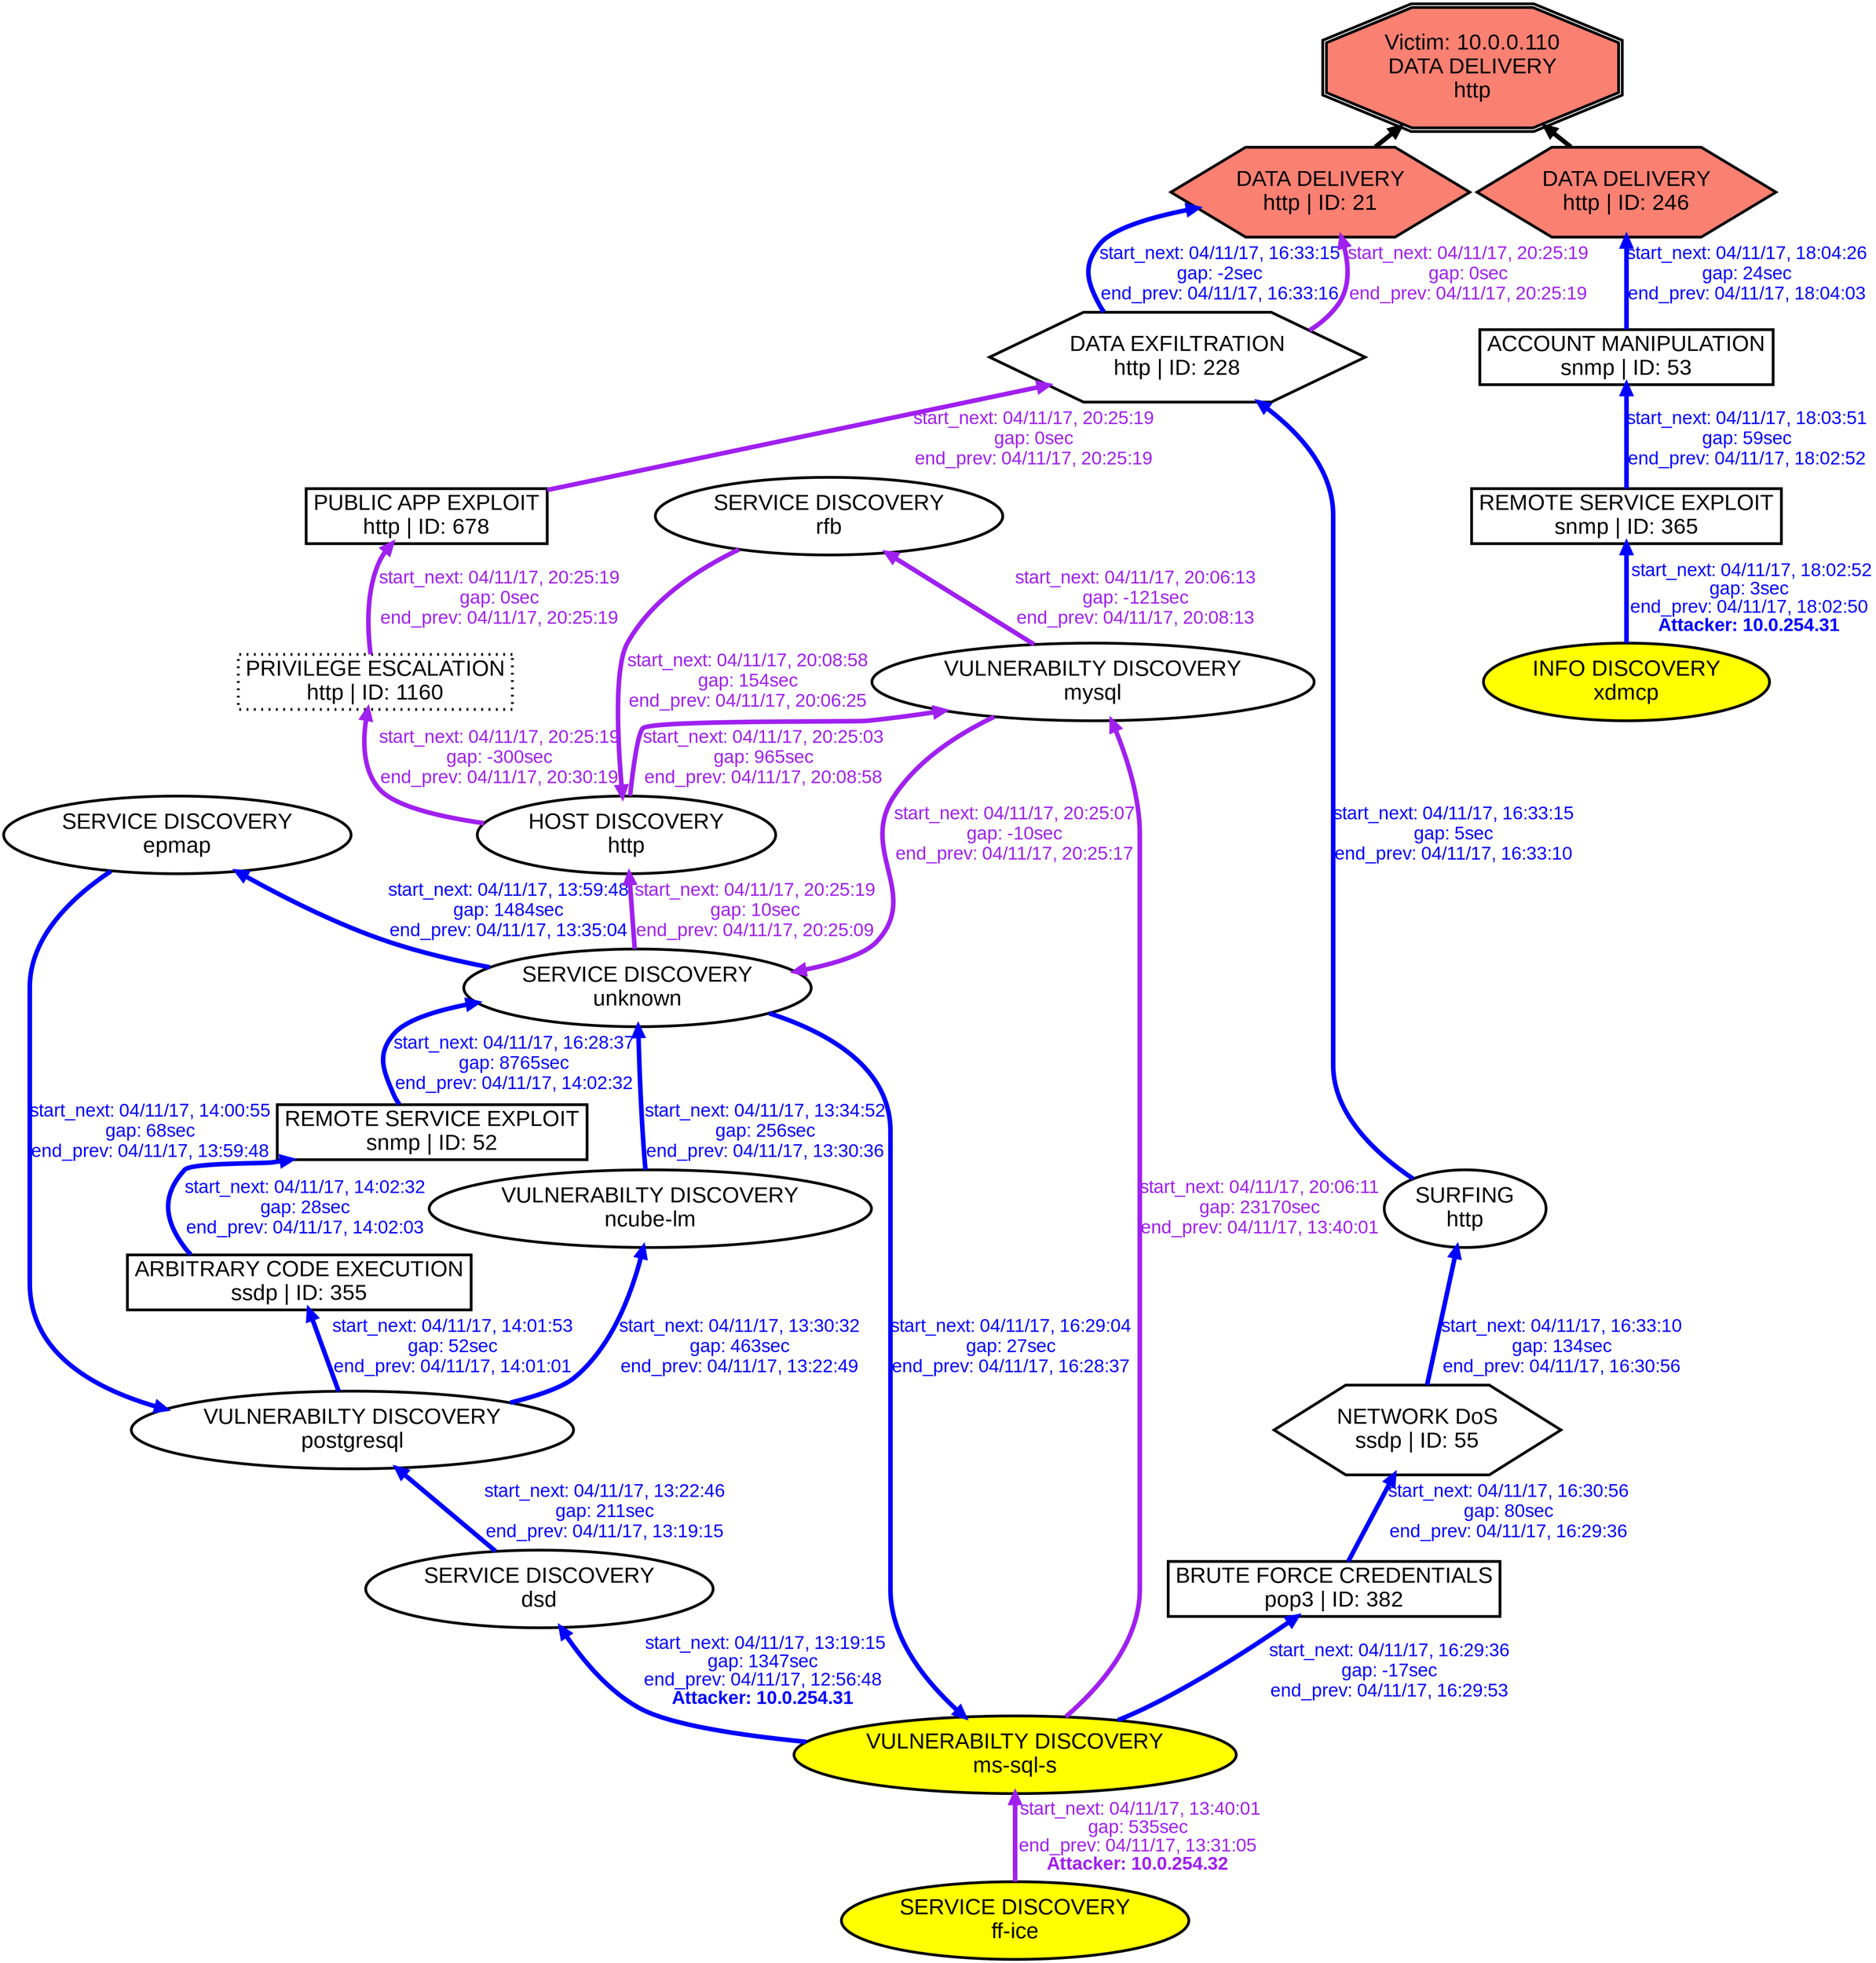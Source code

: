 digraph DATADELIVERYhttp {
rankdir="BT"; 
 graph [ nodesep="0.1", ranksep="0.02"] 
 node [ fontname=Arial, fontsize=24,penwidth=3]; 
 edge [ fontname=Arial, fontsize=20,penwidth=5 ];
"Victim: 10.0.0.110
DATA DELIVERY
http" [shape=doubleoctagon, style=filled, fillcolor=salmon];
{ rank = max; "Victim: 10.0.0.110
DATA DELIVERY
http"}
"DATA DELIVERY
http | ID: 21" -> "Victim: 10.0.0.110
DATA DELIVERY
http"
"DATA DELIVERY
http | ID: 21" [style=filled, fillcolor= salmon]
"DATA DELIVERY
http | ID: 246" -> "Victim: 10.0.0.110
DATA DELIVERY
http"
"DATA DELIVERY
http | ID: 246" [style=filled, fillcolor= salmon]
{ rank=same; "DATA DELIVERY
http | ID: 21" "DATA DELIVERY
http | ID: 246"}
"VULNERABILTY DISCOVERY
ms-sql-s" [style=filled, fillcolor= yellow]
"VULNERABILTY DISCOVERY
ms-sql-s" -> "SERVICE DISCOVERY
dsd" [ color=blue] [label=<<font color="blue"> start_next: 04/11/17, 13:19:15<br/>gap: 1347sec<br/>end_prev: 04/11/17, 12:56:48</font><br/><font color="blue"><b>Attacker: 10.0.254.31</b></font>>]
"SERVICE DISCOVERY
dsd" -> "VULNERABILTY DISCOVERY
postgresql" [ label="start_next: 04/11/17, 13:22:46
gap: 211sec
end_prev: 04/11/17, 13:19:15"][ fontcolor="blue" color=blue]
"VULNERABILTY DISCOVERY
postgresql" -> "VULNERABILTY DISCOVERY
ncube-lm" [ label="start_next: 04/11/17, 13:30:32
gap: 463sec
end_prev: 04/11/17, 13:22:49"][ fontcolor="blue" color=blue]
"VULNERABILTY DISCOVERY
ncube-lm" -> "SERVICE DISCOVERY
unknown" [ label="start_next: 04/11/17, 13:34:52
gap: 256sec
end_prev: 04/11/17, 13:30:36"][ fontcolor="blue" color=blue]
"SERVICE DISCOVERY
unknown" -> "SERVICE DISCOVERY
epmap" [ label="start_next: 04/11/17, 13:59:48
gap: 1484sec
end_prev: 04/11/17, 13:35:04"][ fontcolor="blue" color=blue]
"SERVICE DISCOVERY
epmap" -> "VULNERABILTY DISCOVERY
postgresql" [ label="start_next: 04/11/17, 14:00:55
gap: 68sec
end_prev: 04/11/17, 13:59:48"][ fontcolor="blue" color=blue]
"VULNERABILTY DISCOVERY
postgresql" -> "ARBITRARY CODE EXECUTION
ssdp | ID: 355" [ label="start_next: 04/11/17, 14:01:53
gap: 52sec
end_prev: 04/11/17, 14:01:01"][ fontcolor="blue" color=blue]
"ARBITRARY CODE EXECUTION
ssdp | ID: 355" -> "REMOTE SERVICE EXPLOIT
snmp | ID: 52" [ label="start_next: 04/11/17, 14:02:32
gap: 28sec
end_prev: 04/11/17, 14:02:03"][ fontcolor="blue" color=blue]
"REMOTE SERVICE EXPLOIT
snmp | ID: 52" -> "SERVICE DISCOVERY
unknown" [ label="start_next: 04/11/17, 16:28:37
gap: 8765sec
end_prev: 04/11/17, 14:02:32"][ fontcolor="blue" color=blue]
"SERVICE DISCOVERY
unknown" -> "VULNERABILTY DISCOVERY
ms-sql-s" [ label="start_next: 04/11/17, 16:29:04
gap: 27sec
end_prev: 04/11/17, 16:28:37"][ fontcolor="blue" color=blue]
"VULNERABILTY DISCOVERY
ms-sql-s" -> "BRUTE FORCE CREDENTIALS
pop3 | ID: 382" [ label="start_next: 04/11/17, 16:29:36
gap: -17sec
end_prev: 04/11/17, 16:29:53"][ fontcolor="blue" color=blue]
"BRUTE FORCE CREDENTIALS
pop3 | ID: 382" -> "NETWORK DoS
ssdp | ID: 55" [ label="start_next: 04/11/17, 16:30:56
gap: 80sec
end_prev: 04/11/17, 16:29:36"][ fontcolor="blue" color=blue]
"NETWORK DoS
ssdp | ID: 55" -> "SURFING
http" [ label="start_next: 04/11/17, 16:33:10
gap: 134sec
end_prev: 04/11/17, 16:30:56"][ fontcolor="blue" color=blue]
"SURFING
http" -> "DATA EXFILTRATION
http | ID: 228" [ label="start_next: 04/11/17, 16:33:15
gap: 5sec
end_prev: 04/11/17, 16:33:10"][ fontcolor="blue" color=blue]
"DATA EXFILTRATION
http | ID: 228" -> "DATA DELIVERY
http | ID: 21" [ label="start_next: 04/11/17, 16:33:15
gap: -2sec
end_prev: 04/11/17, 16:33:16"][ fontcolor="blue" color=blue]
"INFO DISCOVERY
xdmcp" [style=filled, fillcolor= yellow]
"INFO DISCOVERY
xdmcp" -> "REMOTE SERVICE EXPLOIT
snmp | ID: 365" [ color=blue] [label=<<font color="blue"> start_next: 04/11/17, 18:02:52<br/>gap: 3sec<br/>end_prev: 04/11/17, 18:02:50</font><br/><font color="blue"><b>Attacker: 10.0.254.31</b></font>>]
"REMOTE SERVICE EXPLOIT
snmp | ID: 365" -> "ACCOUNT MANIPULATION
snmp | ID: 53" [ label="start_next: 04/11/17, 18:03:51
gap: 59sec
end_prev: 04/11/17, 18:02:52"][ fontcolor="blue" color=blue]
"ACCOUNT MANIPULATION
snmp | ID: 53" -> "DATA DELIVERY
http | ID: 246" [ label="start_next: 04/11/17, 18:04:26
gap: 24sec
end_prev: 04/11/17, 18:04:03"][ fontcolor="blue" color=blue]
"SERVICE DISCOVERY
ff-ice" [style=filled, fillcolor= yellow]
"SERVICE DISCOVERY
ff-ice" -> "VULNERABILTY DISCOVERY
ms-sql-s" [ color=purple] [label=<<font color="purple"> start_next: 04/11/17, 13:40:01<br/>gap: 535sec<br/>end_prev: 04/11/17, 13:31:05</font><br/><font color="purple"><b>Attacker: 10.0.254.32</b></font>>]
"VULNERABILTY DISCOVERY
ms-sql-s" -> "VULNERABILTY DISCOVERY
mysql" [ label="start_next: 04/11/17, 20:06:11
gap: 23170sec
end_prev: 04/11/17, 13:40:01"][ fontcolor="purple" color=purple]
"VULNERABILTY DISCOVERY
mysql" -> "SERVICE DISCOVERY
rfb" [ label="start_next: 04/11/17, 20:06:13
gap: -121sec
end_prev: 04/11/17, 20:08:13"][ fontcolor="purple" color=purple]
"SERVICE DISCOVERY
rfb" -> "HOST DISCOVERY
http" [ label="start_next: 04/11/17, 20:08:58
gap: 154sec
end_prev: 04/11/17, 20:06:25"][ fontcolor="purple" color=purple]
"HOST DISCOVERY
http" -> "VULNERABILTY DISCOVERY
mysql" [ label="start_next: 04/11/17, 20:25:03
gap: 965sec
end_prev: 04/11/17, 20:08:58"][ fontcolor="purple" color=purple]
"VULNERABILTY DISCOVERY
mysql" -> "SERVICE DISCOVERY
unknown" [ label="start_next: 04/11/17, 20:25:07
gap: -10sec
end_prev: 04/11/17, 20:25:17"][ fontcolor="purple" color=purple]
"SERVICE DISCOVERY
unknown" -> "HOST DISCOVERY
http" [ label="start_next: 04/11/17, 20:25:19
gap: 10sec
end_prev: 04/11/17, 20:25:09"][ fontcolor="purple" color=purple]
"HOST DISCOVERY
http" -> "PRIVILEGE ESCALATION
http | ID: 1160" [ label="start_next: 04/11/17, 20:25:19
gap: -300sec
end_prev: 04/11/17, 20:30:19"][ fontcolor="purple" color=purple]
"PRIVILEGE ESCALATION
http | ID: 1160" -> "PUBLIC APP EXPLOIT
http | ID: 678" [ label="start_next: 04/11/17, 20:25:19
gap: 0sec
end_prev: 04/11/17, 20:25:19"][ fontcolor="purple" color=purple]
"PUBLIC APP EXPLOIT
http | ID: 678" -> "DATA EXFILTRATION
http | ID: 228" [ label="start_next: 04/11/17, 20:25:19
gap: 0sec
end_prev: 04/11/17, 20:25:19"][ fontcolor="purple" color=purple]
"DATA EXFILTRATION
http | ID: 228" -> "DATA DELIVERY
http | ID: 21" [ label="start_next: 04/11/17, 20:25:19
gap: 0sec
end_prev: 04/11/17, 20:25:19"][ fontcolor="purple" color=purple]
"VULNERABILTY DISCOVERY
ms-sql-s" [shape=oval]
"VULNERABILTY DISCOVERY
ms-sql-s" [tooltip="ET POLICY Suspicious inbound to MSSQL port 1433
ET POLICY Suspicious inbound to Oracle SQL port 1521
ET POLICY Suspicious inbound to mSQL port 4333"]
"SERVICE DISCOVERY
dsd" [shape=oval]
"SERVICE DISCOVERY
dsd" [tooltip="ET SCAN Potential VNC Scan 5900-5920"]
"VULNERABILTY DISCOVERY
postgresql" [shape=oval]
"VULNERABILTY DISCOVERY
postgresql" [tooltip="ET POLICY Suspicious inbound to Oracle SQL port 1521
ET POLICY Suspicious inbound to mSQL port 4333
ET POLICY Suspicious inbound to PostgreSQL port 5432"]
"VULNERABILTY DISCOVERY
ncube-lm" [shape=oval]
"VULNERABILTY DISCOVERY
ncube-lm" [tooltip="ET POLICY Suspicious inbound to Oracle SQL port 1521"]
"SERVICE DISCOVERY
unknown" [shape=oval]
"SERVICE DISCOVERY
unknown" [tooltip="ET SCAN Potential VNC Scan 5800-5820
ET SCAN NMAP OS Detection Probe
ET SCAN Potential VNC Scan 5900-5920"]
"SERVICE DISCOVERY
epmap" [shape=oval]
"SERVICE DISCOVERY
epmap" [tooltip="ET SCAN Behavioral Unusual Port 135 traffic Potential Scan or Infection"]
"ARBITRARY CODE EXECUTION
ssdp | ID: 355" [shape=box]
"ARBITRARY CODE EXECUTION
ssdp | ID: 355" [tooltip="GPL MISC UPnP malformed advertisement"]
"REMOTE SERVICE EXPLOIT
snmp | ID: 52" [shape=box]
"REMOTE SERVICE EXPLOIT
snmp | ID: 52" [tooltip="ET SNMP Samsung Printer SNMP Hardcode RW Community String"]
"BRUTE FORCE CREDENTIALS
pop3 | ID: 382" [shape=box]
"BRUTE FORCE CREDENTIALS
pop3 | ID: 382" [tooltip="ET SCAN Rapid POP3 Connections - Possible Brute Force Attack"]
"NETWORK DoS
ssdp | ID: 55" [shape=hexagon]
"NETWORK DoS
ssdp | ID: 55" [tooltip="ET DOS Possible SSDP Amplification Scan in Progress"]
"SURFING
http" [shape=oval]
"SURFING
http" [tooltip="ET WEB_SERVER WEB-PHP phpinfo access"]
"DATA EXFILTRATION
http | ID: 228" [shape=hexagon]
"DATA EXFILTRATION
http | ID: 228" [tooltip="ET WEB_SPECIFIC_APPS PHP-CGI query string parameter vulnerability"]
"DATA DELIVERY
http | ID: 21" [shape=hexagon]
"DATA DELIVERY
http | ID: 21" [tooltip="ET WEB_SERVER PHP Possible php Remote File Inclusion Attempt
ET WEB_SERVER PHP tags in HTTP POST"]
"INFO DISCOVERY
xdmcp" [shape=oval]
"INFO DISCOVERY
xdmcp" [tooltip="GPL RPC xdmcp info query"]
"REMOTE SERVICE EXPLOIT
snmp | ID: 365" [shape=box]
"REMOTE SERVICE EXPLOIT
snmp | ID: 365" [tooltip="ET SNMP Samsung Printer SNMP Hardcode RW Community String"]
"ACCOUNT MANIPULATION
snmp | ID: 53" [shape=box]
"ACCOUNT MANIPULATION
snmp | ID: 53" [tooltip="GPL SNMP private access udp
GPL SNMP public access udp"]
"DATA DELIVERY
http | ID: 246" [shape=hexagon]
"DATA DELIVERY
http | ID: 246" [tooltip="ET WEB_SERVER PHP Possible php Remote File Inclusion Attempt
ET WEB_SERVER PHP tags in HTTP POST
GPL WEB_SERVER perl post attempt"]
"SERVICE DISCOVERY
ff-ice" [shape=oval]
"SERVICE DISCOVERY
ff-ice" [tooltip="ET SCAN Potential VNC Scan 5900-5920"]
"VULNERABILTY DISCOVERY
mysql" [shape=oval]
"VULNERABILTY DISCOVERY
mysql" [tooltip="ET POLICY Suspicious inbound to mySQL port 3306
ET POLICY Suspicious inbound to MSSQL port 1433
ET POLICY Suspicious inbound to Oracle SQL port 1521
ET SCAN NMAP SIP Version Detect OPTIONS Scan
ET POLICY Suspicious inbound to PostgreSQL port 5432"]
"SERVICE DISCOVERY
rfb" [shape=oval]
"SERVICE DISCOVERY
rfb" [tooltip="ET SCAN Potential VNC Scan 5800-5820
ET SCAN Potential SSH Scan
ET SCAN Potential VNC Scan 5900-5920"]
"HOST DISCOVERY
http" [shape=oval]
"HOST DISCOVERY
http" [tooltip="ET SCAN Possible Nmap User-Agent Observed
ET SCAN Nmap Scripting Engine User-Agent Detected (Nmap Scripting Engine)"]
"PRIVILEGE ESCALATION
http | ID: 1160" [style="dotted", shape=box]
"PRIVILEGE ESCALATION
http | ID: 1160" [tooltip="ET POLICY Http Client Body contains pass= in cleartext"]
"PUBLIC APP EXPLOIT
http | ID: 678" [shape=box]
"PUBLIC APP EXPLOIT
http | ID: 678" [tooltip="ET SCAN DEBUG Method Request with Command"]
}
